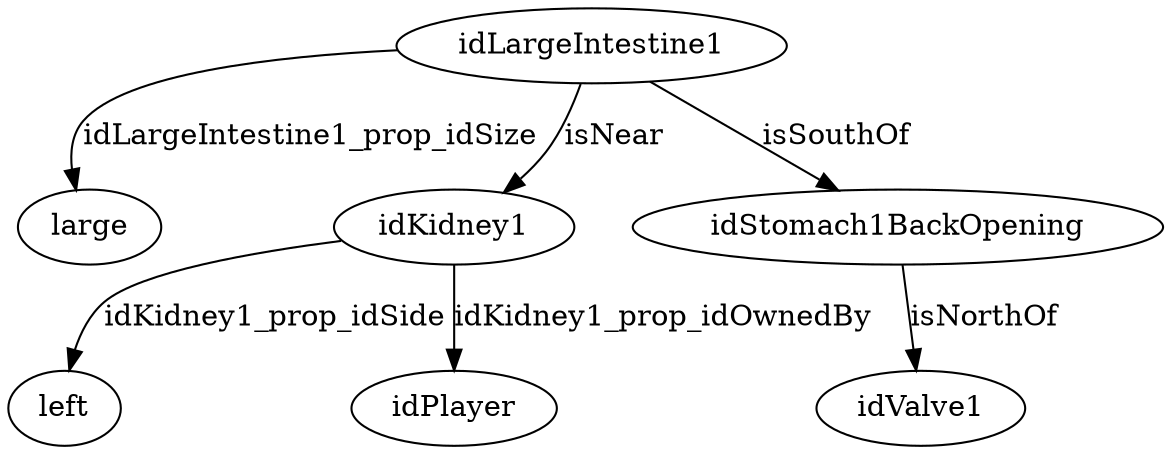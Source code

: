 strict digraph  {
idLargeIntestine1 [node_type=entity_node, root=root];
large;
idKidney1;
left;
idPlayer;
idStomach1BackOpening;
idValve1;
idLargeIntestine1 -> large  [edge_type=property, label=idLargeIntestine1_prop_idSize];
idLargeIntestine1 -> idStomach1BackOpening  [edge_type=relationship, label=isSouthOf];
idLargeIntestine1 -> idKidney1  [edge_type=relationship, label=isNear];
idKidney1 -> left  [edge_type=property, label=idKidney1_prop_idSide];
idKidney1 -> idPlayer  [edge_type=property, label=idKidney1_prop_idOwnedBy];
idStomach1BackOpening -> idValve1  [edge_type=relationship, label=isNorthOf];
}
